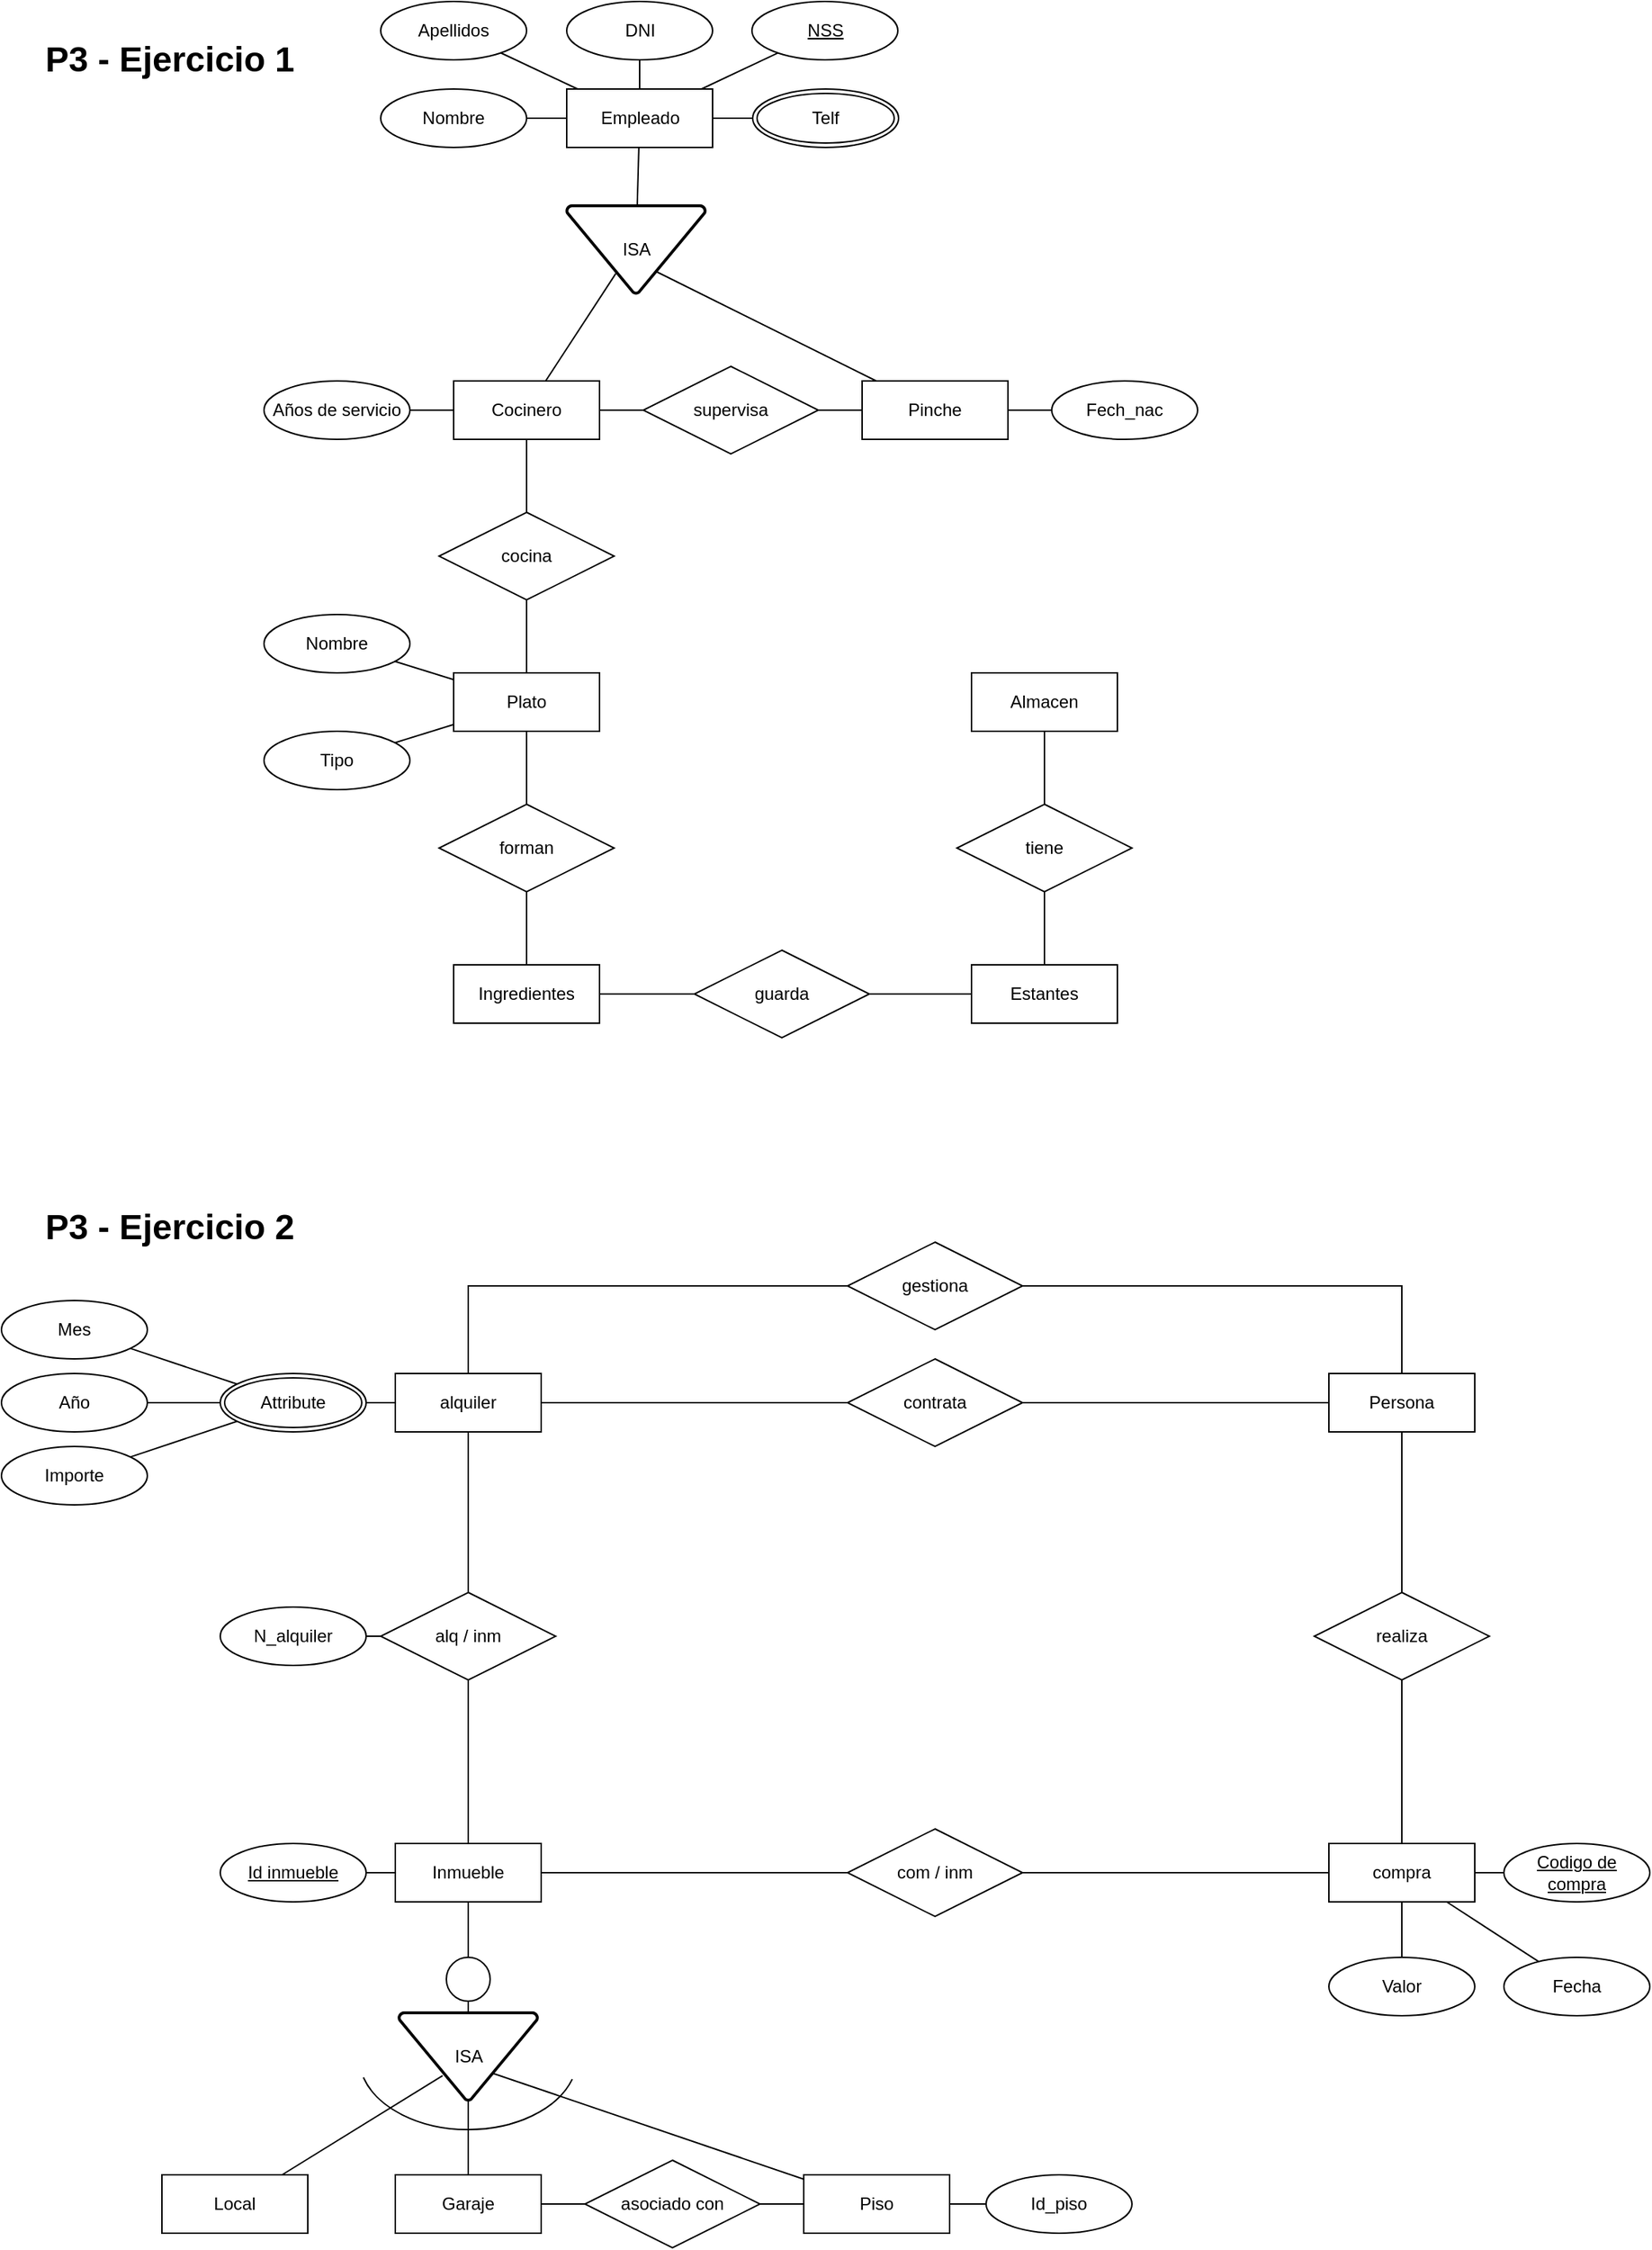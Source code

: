<mxfile version="22.0.3" type="device">
  <diagram name="Página-1" id="TORAN7Tez8-_v-4WbiWr">
    <mxGraphModel dx="1381" dy="872" grid="1" gridSize="10" guides="1" tooltips="1" connect="1" arrows="1" fold="1" page="1" pageScale="1" pageWidth="1169" pageHeight="827" math="0" shadow="0">
      <root>
        <mxCell id="0" />
        <mxCell id="1" parent="0" />
        <mxCell id="HwIQE1jN6itCA7NaICgB-1" value="Empleado" style="whiteSpace=wrap;html=1;align=center;" vertex="1" parent="1">
          <mxGeometry x="407.5" y="80" width="100" height="40" as="geometry" />
        </mxCell>
        <mxCell id="HwIQE1jN6itCA7NaICgB-2" value="ISA" style="strokeWidth=2;html=1;shape=mxgraph.flowchart.merge_or_storage;whiteSpace=wrap;" vertex="1" parent="1">
          <mxGeometry x="407.5" y="160" width="95" height="60" as="geometry" />
        </mxCell>
        <mxCell id="HwIQE1jN6itCA7NaICgB-3" value="Cocinero" style="whiteSpace=wrap;html=1;align=center;" vertex="1" parent="1">
          <mxGeometry x="330" y="280" width="100" height="40" as="geometry" />
        </mxCell>
        <mxCell id="HwIQE1jN6itCA7NaICgB-4" value="Pinche" style="whiteSpace=wrap;html=1;align=center;" vertex="1" parent="1">
          <mxGeometry x="610" y="280" width="100" height="40" as="geometry" />
        </mxCell>
        <mxCell id="HwIQE1jN6itCA7NaICgB-5" value="" style="endArrow=none;html=1;rounded=0;entryX=0.354;entryY=0.774;entryDx=0;entryDy=0;entryPerimeter=0;" edge="1" parent="1" source="HwIQE1jN6itCA7NaICgB-3" target="HwIQE1jN6itCA7NaICgB-2">
          <mxGeometry relative="1" as="geometry">
            <mxPoint x="470" y="410" as="sourcePoint" />
            <mxPoint x="630" y="410" as="targetPoint" />
          </mxGeometry>
        </mxCell>
        <mxCell id="HwIQE1jN6itCA7NaICgB-6" value="" style="endArrow=none;html=1;rounded=0;entryX=0.642;entryY=0.748;entryDx=0;entryDy=0;entryPerimeter=0;" edge="1" parent="1" source="HwIQE1jN6itCA7NaICgB-4" target="HwIQE1jN6itCA7NaICgB-2">
          <mxGeometry relative="1" as="geometry">
            <mxPoint x="420" y="280" as="sourcePoint" />
            <mxPoint x="540" y="220" as="targetPoint" />
            <Array as="points" />
          </mxGeometry>
        </mxCell>
        <mxCell id="HwIQE1jN6itCA7NaICgB-7" value="" style="endArrow=none;html=1;rounded=0;" edge="1" parent="1" source="HwIQE1jN6itCA7NaICgB-2" target="HwIQE1jN6itCA7NaICgB-1">
          <mxGeometry relative="1" as="geometry">
            <mxPoint x="440" y="200" as="sourcePoint" />
            <mxPoint x="600" y="200" as="targetPoint" />
          </mxGeometry>
        </mxCell>
        <mxCell id="HwIQE1jN6itCA7NaICgB-8" value="Almacen" style="whiteSpace=wrap;html=1;align=center;" vertex="1" parent="1">
          <mxGeometry x="685" y="480" width="100" height="40" as="geometry" />
        </mxCell>
        <mxCell id="HwIQE1jN6itCA7NaICgB-9" value="Estantes" style="whiteSpace=wrap;html=1;align=center;" vertex="1" parent="1">
          <mxGeometry x="685" y="680" width="100" height="40" as="geometry" />
        </mxCell>
        <mxCell id="HwIQE1jN6itCA7NaICgB-10" value="Ingredientes" style="whiteSpace=wrap;html=1;align=center;" vertex="1" parent="1">
          <mxGeometry x="330" y="680" width="100" height="40" as="geometry" />
        </mxCell>
        <mxCell id="HwIQE1jN6itCA7NaICgB-11" value="tiene" style="shape=rhombus;perimeter=rhombusPerimeter;whiteSpace=wrap;html=1;align=center;" vertex="1" parent="1">
          <mxGeometry x="675" y="570" width="120" height="60" as="geometry" />
        </mxCell>
        <mxCell id="HwIQE1jN6itCA7NaICgB-12" value="guarda" style="shape=rhombus;perimeter=rhombusPerimeter;whiteSpace=wrap;html=1;align=center;" vertex="1" parent="1">
          <mxGeometry x="495" y="670" width="120" height="60" as="geometry" />
        </mxCell>
        <mxCell id="HwIQE1jN6itCA7NaICgB-13" value="forman" style="shape=rhombus;perimeter=rhombusPerimeter;whiteSpace=wrap;html=1;align=center;" vertex="1" parent="1">
          <mxGeometry x="320" y="570" width="120" height="60" as="geometry" />
        </mxCell>
        <mxCell id="HwIQE1jN6itCA7NaICgB-14" value="Plato" style="whiteSpace=wrap;html=1;align=center;" vertex="1" parent="1">
          <mxGeometry x="330" y="480" width="100" height="40" as="geometry" />
        </mxCell>
        <mxCell id="HwIQE1jN6itCA7NaICgB-15" value="cocina" style="shape=rhombus;perimeter=rhombusPerimeter;whiteSpace=wrap;html=1;align=center;" vertex="1" parent="1">
          <mxGeometry x="320" y="370" width="120" height="60" as="geometry" />
        </mxCell>
        <mxCell id="HwIQE1jN6itCA7NaICgB-16" value="" style="endArrow=none;html=1;rounded=0;" edge="1" parent="1" source="HwIQE1jN6itCA7NaICgB-3" target="HwIQE1jN6itCA7NaICgB-15">
          <mxGeometry relative="1" as="geometry">
            <mxPoint x="150" y="310" as="sourcePoint" />
            <mxPoint x="310" y="310" as="targetPoint" />
          </mxGeometry>
        </mxCell>
        <mxCell id="HwIQE1jN6itCA7NaICgB-17" value="" style="endArrow=none;html=1;rounded=0;" edge="1" parent="1" source="HwIQE1jN6itCA7NaICgB-15" target="HwIQE1jN6itCA7NaICgB-14">
          <mxGeometry relative="1" as="geometry">
            <mxPoint x="150" y="308" as="sourcePoint" />
            <mxPoint x="310" y="308" as="targetPoint" />
          </mxGeometry>
        </mxCell>
        <mxCell id="HwIQE1jN6itCA7NaICgB-19" value="supervisa" style="shape=rhombus;perimeter=rhombusPerimeter;whiteSpace=wrap;html=1;align=center;" vertex="1" parent="1">
          <mxGeometry x="460" y="270" width="120" height="60" as="geometry" />
        </mxCell>
        <mxCell id="HwIQE1jN6itCA7NaICgB-20" value="" style="endArrow=none;html=1;rounded=0;" edge="1" parent="1" source="HwIQE1jN6itCA7NaICgB-3" target="HwIQE1jN6itCA7NaICgB-19">
          <mxGeometry relative="1" as="geometry">
            <mxPoint x="180" y="210" as="sourcePoint" />
            <mxPoint x="340" y="210" as="targetPoint" />
          </mxGeometry>
        </mxCell>
        <mxCell id="HwIQE1jN6itCA7NaICgB-21" value="" style="endArrow=none;html=1;rounded=0;" edge="1" parent="1" source="HwIQE1jN6itCA7NaICgB-4" target="HwIQE1jN6itCA7NaICgB-19">
          <mxGeometry relative="1" as="geometry">
            <mxPoint x="180" y="210" as="sourcePoint" />
            <mxPoint x="340" y="210" as="targetPoint" />
          </mxGeometry>
        </mxCell>
        <mxCell id="HwIQE1jN6itCA7NaICgB-22" value="" style="endArrow=none;html=1;rounded=0;" edge="1" parent="1" source="HwIQE1jN6itCA7NaICgB-14" target="HwIQE1jN6itCA7NaICgB-13">
          <mxGeometry relative="1" as="geometry">
            <mxPoint x="375" y="290" as="sourcePoint" />
            <mxPoint x="535" y="290" as="targetPoint" />
          </mxGeometry>
        </mxCell>
        <mxCell id="HwIQE1jN6itCA7NaICgB-23" value="" style="endArrow=none;html=1;rounded=0;" edge="1" parent="1" source="HwIQE1jN6itCA7NaICgB-10" target="HwIQE1jN6itCA7NaICgB-13">
          <mxGeometry relative="1" as="geometry">
            <mxPoint x="375" y="290" as="sourcePoint" />
            <mxPoint x="535" y="290" as="targetPoint" />
          </mxGeometry>
        </mxCell>
        <mxCell id="HwIQE1jN6itCA7NaICgB-24" value="" style="endArrow=none;html=1;rounded=0;" edge="1" parent="1" source="HwIQE1jN6itCA7NaICgB-10" target="HwIQE1jN6itCA7NaICgB-12">
          <mxGeometry relative="1" as="geometry">
            <mxPoint x="545" y="500" as="sourcePoint" />
            <mxPoint x="705" y="500" as="targetPoint" />
          </mxGeometry>
        </mxCell>
        <mxCell id="HwIQE1jN6itCA7NaICgB-25" value="" style="endArrow=none;html=1;rounded=0;" edge="1" parent="1" source="HwIQE1jN6itCA7NaICgB-12" target="HwIQE1jN6itCA7NaICgB-9">
          <mxGeometry relative="1" as="geometry">
            <mxPoint x="545" y="500" as="sourcePoint" />
            <mxPoint x="705" y="500" as="targetPoint" />
          </mxGeometry>
        </mxCell>
        <mxCell id="HwIQE1jN6itCA7NaICgB-26" value="" style="endArrow=none;html=1;rounded=0;" edge="1" parent="1" source="HwIQE1jN6itCA7NaICgB-9" target="HwIQE1jN6itCA7NaICgB-11">
          <mxGeometry relative="1" as="geometry">
            <mxPoint x="545" y="500" as="sourcePoint" />
            <mxPoint x="705" y="500" as="targetPoint" />
          </mxGeometry>
        </mxCell>
        <mxCell id="HwIQE1jN6itCA7NaICgB-27" value="" style="endArrow=none;html=1;rounded=0;" edge="1" parent="1" source="HwIQE1jN6itCA7NaICgB-11" target="HwIQE1jN6itCA7NaICgB-8">
          <mxGeometry relative="1" as="geometry">
            <mxPoint x="545" y="500" as="sourcePoint" />
            <mxPoint x="705" y="500" as="targetPoint" />
          </mxGeometry>
        </mxCell>
        <mxCell id="HwIQE1jN6itCA7NaICgB-28" value="Apellidos" style="ellipse;whiteSpace=wrap;html=1;align=center;" vertex="1" parent="1">
          <mxGeometry x="280" y="20" width="100" height="40" as="geometry" />
        </mxCell>
        <mxCell id="HwIQE1jN6itCA7NaICgB-29" value="Nombre" style="ellipse;whiteSpace=wrap;html=1;align=center;" vertex="1" parent="1">
          <mxGeometry x="280" y="80" width="100" height="40" as="geometry" />
        </mxCell>
        <mxCell id="HwIQE1jN6itCA7NaICgB-30" value="DNI" style="ellipse;whiteSpace=wrap;html=1;align=center;" vertex="1" parent="1">
          <mxGeometry x="407.5" y="20" width="100" height="40" as="geometry" />
        </mxCell>
        <mxCell id="HwIQE1jN6itCA7NaICgB-31" value="NSS" style="ellipse;whiteSpace=wrap;html=1;align=center;fontStyle=4;" vertex="1" parent="1">
          <mxGeometry x="534.5" y="20" width="100" height="40" as="geometry" />
        </mxCell>
        <mxCell id="HwIQE1jN6itCA7NaICgB-32" value="Telf" style="ellipse;shape=doubleEllipse;margin=3;whiteSpace=wrap;html=1;align=center;" vertex="1" parent="1">
          <mxGeometry x="535" y="80" width="100" height="40" as="geometry" />
        </mxCell>
        <mxCell id="HwIQE1jN6itCA7NaICgB-33" value="" style="endArrow=none;html=1;rounded=0;" edge="1" parent="1" source="HwIQE1jN6itCA7NaICgB-32" target="HwIQE1jN6itCA7NaICgB-1">
          <mxGeometry relative="1" as="geometry">
            <mxPoint x="600" y="270" as="sourcePoint" />
            <mxPoint x="760" y="270" as="targetPoint" />
          </mxGeometry>
        </mxCell>
        <mxCell id="HwIQE1jN6itCA7NaICgB-34" value="" style="endArrow=none;html=1;rounded=0;" edge="1" parent="1" source="HwIQE1jN6itCA7NaICgB-1" target="HwIQE1jN6itCA7NaICgB-31">
          <mxGeometry relative="1" as="geometry">
            <mxPoint x="600" y="270" as="sourcePoint" />
            <mxPoint x="760" y="270" as="targetPoint" />
          </mxGeometry>
        </mxCell>
        <mxCell id="HwIQE1jN6itCA7NaICgB-35" value="" style="endArrow=none;html=1;rounded=0;" edge="1" parent="1" source="HwIQE1jN6itCA7NaICgB-30" target="HwIQE1jN6itCA7NaICgB-1">
          <mxGeometry relative="1" as="geometry">
            <mxPoint x="600" y="270" as="sourcePoint" />
            <mxPoint x="760" y="270" as="targetPoint" />
          </mxGeometry>
        </mxCell>
        <mxCell id="HwIQE1jN6itCA7NaICgB-36" value="" style="endArrow=none;html=1;rounded=0;" edge="1" parent="1" source="HwIQE1jN6itCA7NaICgB-29" target="HwIQE1jN6itCA7NaICgB-1">
          <mxGeometry relative="1" as="geometry">
            <mxPoint x="600" y="270" as="sourcePoint" />
            <mxPoint x="760" y="270" as="targetPoint" />
          </mxGeometry>
        </mxCell>
        <mxCell id="HwIQE1jN6itCA7NaICgB-37" value="" style="endArrow=none;html=1;rounded=0;" edge="1" parent="1" source="HwIQE1jN6itCA7NaICgB-28" target="HwIQE1jN6itCA7NaICgB-1">
          <mxGeometry relative="1" as="geometry">
            <mxPoint x="600" y="270" as="sourcePoint" />
            <mxPoint x="760" y="270" as="targetPoint" />
          </mxGeometry>
        </mxCell>
        <mxCell id="HwIQE1jN6itCA7NaICgB-38" value="Fech_nac" style="ellipse;whiteSpace=wrap;html=1;align=center;" vertex="1" parent="1">
          <mxGeometry x="740" y="280" width="100" height="40" as="geometry" />
        </mxCell>
        <mxCell id="HwIQE1jN6itCA7NaICgB-39" value="" style="endArrow=none;html=1;rounded=0;" edge="1" parent="1" source="HwIQE1jN6itCA7NaICgB-4" target="HwIQE1jN6itCA7NaICgB-38">
          <mxGeometry relative="1" as="geometry">
            <mxPoint x="580" y="410" as="sourcePoint" />
            <mxPoint x="740" y="410" as="targetPoint" />
          </mxGeometry>
        </mxCell>
        <mxCell id="HwIQE1jN6itCA7NaICgB-40" value="Años de servicio" style="ellipse;whiteSpace=wrap;html=1;align=center;" vertex="1" parent="1">
          <mxGeometry x="200" y="280" width="100" height="40" as="geometry" />
        </mxCell>
        <mxCell id="HwIQE1jN6itCA7NaICgB-41" value="" style="endArrow=none;html=1;rounded=0;" edge="1" parent="1" source="HwIQE1jN6itCA7NaICgB-40" target="HwIQE1jN6itCA7NaICgB-3">
          <mxGeometry relative="1" as="geometry">
            <mxPoint x="580" y="410" as="sourcePoint" />
            <mxPoint x="740" y="410" as="targetPoint" />
          </mxGeometry>
        </mxCell>
        <mxCell id="HwIQE1jN6itCA7NaICgB-43" value="P3 - Ejercicio 1" style="text;strokeColor=none;fillColor=none;html=1;fontSize=24;fontStyle=1;verticalAlign=middle;align=center;" vertex="1" parent="1">
          <mxGeometry x="30" y="20" width="210" height="80" as="geometry" />
        </mxCell>
        <mxCell id="HwIQE1jN6itCA7NaICgB-50" value="Persona" style="whiteSpace=wrap;html=1;align=center;" vertex="1" parent="1">
          <mxGeometry x="930" y="960" width="100" height="40" as="geometry" />
        </mxCell>
        <mxCell id="HwIQE1jN6itCA7NaICgB-56" value="Nombre" style="ellipse;whiteSpace=wrap;html=1;align=center;" vertex="1" parent="1">
          <mxGeometry x="200" y="440" width="100" height="40" as="geometry" />
        </mxCell>
        <mxCell id="HwIQE1jN6itCA7NaICgB-57" value="Tipo" style="ellipse;whiteSpace=wrap;html=1;align=center;" vertex="1" parent="1">
          <mxGeometry x="200" y="520" width="100" height="40" as="geometry" />
        </mxCell>
        <mxCell id="HwIQE1jN6itCA7NaICgB-58" value="" style="endArrow=none;html=1;rounded=0;" edge="1" parent="1" source="HwIQE1jN6itCA7NaICgB-57" target="HwIQE1jN6itCA7NaICgB-14">
          <mxGeometry relative="1" as="geometry">
            <mxPoint x="550" y="380" as="sourcePoint" />
            <mxPoint x="710" y="380" as="targetPoint" />
          </mxGeometry>
        </mxCell>
        <mxCell id="HwIQE1jN6itCA7NaICgB-59" value="" style="endArrow=none;html=1;rounded=0;" edge="1" parent="1" source="HwIQE1jN6itCA7NaICgB-56" target="HwIQE1jN6itCA7NaICgB-14">
          <mxGeometry relative="1" as="geometry">
            <mxPoint x="550" y="380" as="sourcePoint" />
            <mxPoint x="710" y="380" as="targetPoint" />
          </mxGeometry>
        </mxCell>
        <mxCell id="HwIQE1jN6itCA7NaICgB-60" value="Inmueble" style="whiteSpace=wrap;html=1;align=center;" vertex="1" parent="1">
          <mxGeometry x="290" y="1282" width="100" height="40" as="geometry" />
        </mxCell>
        <mxCell id="HwIQE1jN6itCA7NaICgB-64" value="&lt;p style=&quot;line-height: 120%;&quot;&gt;ISA&lt;/p&gt;" style="strokeWidth=2;html=1;shape=mxgraph.flowchart.merge_or_storage;whiteSpace=wrap;" vertex="1" parent="1">
          <mxGeometry x="292.5" y="1398" width="95" height="60" as="geometry" />
        </mxCell>
        <mxCell id="HwIQE1jN6itCA7NaICgB-65" value="Local" style="whiteSpace=wrap;html=1;align=center;" vertex="1" parent="1">
          <mxGeometry x="130" y="1509" width="100" height="40" as="geometry" />
        </mxCell>
        <mxCell id="HwIQE1jN6itCA7NaICgB-66" value="Garaje" style="whiteSpace=wrap;html=1;align=center;" vertex="1" parent="1">
          <mxGeometry x="290" y="1509" width="100" height="40" as="geometry" />
        </mxCell>
        <mxCell id="HwIQE1jN6itCA7NaICgB-67" value="Piso" style="whiteSpace=wrap;html=1;align=center;" vertex="1" parent="1">
          <mxGeometry x="570" y="1509" width="100" height="40" as="geometry" />
        </mxCell>
        <mxCell id="HwIQE1jN6itCA7NaICgB-68" value="" style="endArrow=none;html=1;rounded=0;" edge="1" parent="1" source="HwIQE1jN6itCA7NaICgB-127" target="HwIQE1jN6itCA7NaICgB-60">
          <mxGeometry relative="1" as="geometry">
            <mxPoint x="540" y="1181" as="sourcePoint" />
            <mxPoint x="700" y="1181" as="targetPoint" />
          </mxGeometry>
        </mxCell>
        <mxCell id="HwIQE1jN6itCA7NaICgB-69" value="" style="endArrow=none;html=1;rounded=0;" edge="1" parent="1" source="HwIQE1jN6itCA7NaICgB-66" target="HwIQE1jN6itCA7NaICgB-64">
          <mxGeometry relative="1" as="geometry">
            <mxPoint x="540" y="1209" as="sourcePoint" />
            <mxPoint x="700" y="1209" as="targetPoint" />
          </mxGeometry>
        </mxCell>
        <mxCell id="HwIQE1jN6itCA7NaICgB-70" value="" style="endArrow=none;html=1;rounded=0;entryX=0.315;entryY=0.717;entryDx=0;entryDy=0;entryPerimeter=0;" edge="1" parent="1" source="HwIQE1jN6itCA7NaICgB-65" target="HwIQE1jN6itCA7NaICgB-64">
          <mxGeometry relative="1" as="geometry">
            <mxPoint x="540" y="1209" as="sourcePoint" />
            <mxPoint x="700" y="1209" as="targetPoint" />
          </mxGeometry>
        </mxCell>
        <mxCell id="HwIQE1jN6itCA7NaICgB-71" value="" style="endArrow=none;html=1;rounded=0;exitX=0.671;exitY=0.687;exitDx=0;exitDy=0;exitPerimeter=0;" edge="1" parent="1" source="HwIQE1jN6itCA7NaICgB-64" target="HwIQE1jN6itCA7NaICgB-67">
          <mxGeometry relative="1" as="geometry">
            <mxPoint x="540" y="1209" as="sourcePoint" />
            <mxPoint x="700" y="1209" as="targetPoint" />
          </mxGeometry>
        </mxCell>
        <mxCell id="HwIQE1jN6itCA7NaICgB-72" value="contrata" style="shape=rhombus;perimeter=rhombusPerimeter;whiteSpace=wrap;html=1;align=center;" vertex="1" parent="1">
          <mxGeometry x="600" y="950" width="120" height="60" as="geometry" />
        </mxCell>
        <mxCell id="HwIQE1jN6itCA7NaICgB-73" value="" style="endArrow=none;html=1;rounded=0;exitX=1;exitY=0.5;exitDx=0;exitDy=0;" edge="1" parent="1" source="HwIQE1jN6itCA7NaICgB-72" target="HwIQE1jN6itCA7NaICgB-50">
          <mxGeometry relative="1" as="geometry">
            <mxPoint x="460" y="1130" as="sourcePoint" />
            <mxPoint x="620" y="1130" as="targetPoint" />
            <Array as="points" />
          </mxGeometry>
        </mxCell>
        <mxCell id="HwIQE1jN6itCA7NaICgB-79" value="asociado con" style="shape=rhombus;perimeter=rhombusPerimeter;whiteSpace=wrap;html=1;align=center;" vertex="1" parent="1">
          <mxGeometry x="420" y="1499" width="120" height="60" as="geometry" />
        </mxCell>
        <mxCell id="HwIQE1jN6itCA7NaICgB-83" value="" style="endArrow=none;html=1;rounded=0;" edge="1" parent="1" source="HwIQE1jN6itCA7NaICgB-66" target="HwIQE1jN6itCA7NaICgB-79">
          <mxGeometry relative="1" as="geometry">
            <mxPoint x="430" y="1579" as="sourcePoint" />
            <mxPoint x="590" y="1579" as="targetPoint" />
          </mxGeometry>
        </mxCell>
        <mxCell id="HwIQE1jN6itCA7NaICgB-84" value="" style="endArrow=none;html=1;rounded=0;" edge="1" parent="1" source="HwIQE1jN6itCA7NaICgB-67" target="HwIQE1jN6itCA7NaICgB-79">
          <mxGeometry relative="1" as="geometry">
            <mxPoint x="430" y="1579" as="sourcePoint" />
            <mxPoint x="590" y="1579" as="targetPoint" />
          </mxGeometry>
        </mxCell>
        <mxCell id="HwIQE1jN6itCA7NaICgB-90" value="" style="endArrow=none;html=1;rounded=0;" edge="1" parent="1" source="HwIQE1jN6itCA7NaICgB-143" target="HwIQE1jN6itCA7NaICgB-134">
          <mxGeometry relative="1" as="geometry">
            <mxPoint x="176.785" y="967.103" as="sourcePoint" />
            <mxPoint x="598.067" y="975.39" as="targetPoint" />
          </mxGeometry>
        </mxCell>
        <mxCell id="HwIQE1jN6itCA7NaICgB-91" value="" style="endArrow=none;html=1;rounded=0;" edge="1" parent="1" source="HwIQE1jN6itCA7NaICgB-143" target="HwIQE1jN6itCA7NaICgB-135">
          <mxGeometry relative="1" as="geometry">
            <mxPoint x="176.785" y="992.897" as="sourcePoint" />
            <mxPoint x="504.22" y="1030" as="targetPoint" />
          </mxGeometry>
        </mxCell>
        <mxCell id="HwIQE1jN6itCA7NaICgB-92" value="" style="endArrow=none;html=1;rounded=0;" edge="1" parent="1" source="HwIQE1jN6itCA7NaICgB-133" target="HwIQE1jN6itCA7NaICgB-143">
          <mxGeometry relative="1" as="geometry">
            <mxPoint x="420.739" y="975.774" as="sourcePoint" />
            <mxPoint x="165" y="980" as="targetPoint" />
          </mxGeometry>
        </mxCell>
        <mxCell id="HwIQE1jN6itCA7NaICgB-97" value="N_alquiler" style="ellipse;whiteSpace=wrap;html=1;align=center;" vertex="1" parent="1">
          <mxGeometry x="170" y="1120" width="100" height="40" as="geometry" />
        </mxCell>
        <mxCell id="HwIQE1jN6itCA7NaICgB-98" value="" style="endArrow=none;html=1;rounded=0;" edge="1" parent="1" source="HwIQE1jN6itCA7NaICgB-112" target="HwIQE1jN6itCA7NaICgB-97">
          <mxGeometry relative="1" as="geometry">
            <mxPoint x="400" y="1150" as="sourcePoint" />
            <mxPoint x="560" y="1150" as="targetPoint" />
            <Array as="points" />
          </mxGeometry>
        </mxCell>
        <mxCell id="HwIQE1jN6itCA7NaICgB-99" value="Fecha" style="ellipse;whiteSpace=wrap;html=1;align=center;" vertex="1" parent="1">
          <mxGeometry x="1050" y="1360" width="100" height="40" as="geometry" />
        </mxCell>
        <mxCell id="HwIQE1jN6itCA7NaICgB-100" value="Valor" style="ellipse;whiteSpace=wrap;html=1;align=center;" vertex="1" parent="1">
          <mxGeometry x="930" y="1360" width="100" height="40" as="geometry" />
        </mxCell>
        <mxCell id="HwIQE1jN6itCA7NaICgB-104" value="Codigo de compra" style="ellipse;whiteSpace=wrap;html=1;align=center;fontStyle=4;" vertex="1" parent="1">
          <mxGeometry x="1050" y="1282" width="100" height="40" as="geometry" />
        </mxCell>
        <mxCell id="HwIQE1jN6itCA7NaICgB-105" value="Id inmueble" style="ellipse;whiteSpace=wrap;html=1;align=center;fontStyle=4;" vertex="1" parent="1">
          <mxGeometry x="170" y="1282" width="100" height="40" as="geometry" />
        </mxCell>
        <mxCell id="HwIQE1jN6itCA7NaICgB-106" value="" style="endArrow=none;html=1;rounded=0;" edge="1" parent="1" source="HwIQE1jN6itCA7NaICgB-105" target="HwIQE1jN6itCA7NaICgB-60">
          <mxGeometry relative="1" as="geometry">
            <mxPoint x="480" y="1341" as="sourcePoint" />
            <mxPoint x="640" y="1341" as="targetPoint" />
          </mxGeometry>
        </mxCell>
        <mxCell id="HwIQE1jN6itCA7NaICgB-109" value="Id_piso" style="ellipse;whiteSpace=wrap;html=1;align=center;" vertex="1" parent="1">
          <mxGeometry x="695" y="1509" width="100" height="40" as="geometry" />
        </mxCell>
        <mxCell id="HwIQE1jN6itCA7NaICgB-110" value="" style="endArrow=none;html=1;rounded=0;" edge="1" parent="1" source="HwIQE1jN6itCA7NaICgB-67" target="HwIQE1jN6itCA7NaICgB-109">
          <mxGeometry relative="1" as="geometry">
            <mxPoint x="480" y="1369" as="sourcePoint" />
            <mxPoint x="640" y="1369" as="targetPoint" />
          </mxGeometry>
        </mxCell>
        <mxCell id="HwIQE1jN6itCA7NaICgB-111" value="alquiler" style="whiteSpace=wrap;html=1;align=center;" vertex="1" parent="1">
          <mxGeometry x="290" y="960" width="100" height="40" as="geometry" />
        </mxCell>
        <mxCell id="HwIQE1jN6itCA7NaICgB-112" value="alq / inm" style="shape=rhombus;perimeter=rhombusPerimeter;whiteSpace=wrap;html=1;align=center;" vertex="1" parent="1">
          <mxGeometry x="280" y="1110" width="120" height="60" as="geometry" />
        </mxCell>
        <mxCell id="HwIQE1jN6itCA7NaICgB-113" value="com / inm" style="shape=rhombus;perimeter=rhombusPerimeter;whiteSpace=wrap;html=1;align=center;" vertex="1" parent="1">
          <mxGeometry x="600" y="1272" width="120" height="60" as="geometry" />
        </mxCell>
        <mxCell id="HwIQE1jN6itCA7NaICgB-114" value="compra" style="whiteSpace=wrap;html=1;align=center;" vertex="1" parent="1">
          <mxGeometry x="930" y="1282" width="100" height="40" as="geometry" />
        </mxCell>
        <mxCell id="HwIQE1jN6itCA7NaICgB-115" value="" style="endArrow=none;html=1;rounded=0;" edge="1" parent="1" source="HwIQE1jN6itCA7NaICgB-111" target="HwIQE1jN6itCA7NaICgB-72">
          <mxGeometry relative="1" as="geometry">
            <mxPoint x="500" y="1310" as="sourcePoint" />
            <mxPoint x="660" y="1310" as="targetPoint" />
          </mxGeometry>
        </mxCell>
        <mxCell id="HwIQE1jN6itCA7NaICgB-116" value="realiza" style="shape=rhombus;perimeter=rhombusPerimeter;whiteSpace=wrap;html=1;align=center;" vertex="1" parent="1">
          <mxGeometry x="920" y="1110" width="120" height="60" as="geometry" />
        </mxCell>
        <mxCell id="HwIQE1jN6itCA7NaICgB-117" value="" style="endArrow=none;html=1;rounded=0;" edge="1" parent="1" source="HwIQE1jN6itCA7NaICgB-114" target="HwIQE1jN6itCA7NaICgB-116">
          <mxGeometry relative="1" as="geometry">
            <mxPoint x="500" y="1310" as="sourcePoint" />
            <mxPoint x="660" y="1310" as="targetPoint" />
          </mxGeometry>
        </mxCell>
        <mxCell id="HwIQE1jN6itCA7NaICgB-118" value="" style="endArrow=none;html=1;rounded=0;" edge="1" parent="1" source="HwIQE1jN6itCA7NaICgB-50" target="HwIQE1jN6itCA7NaICgB-116">
          <mxGeometry relative="1" as="geometry">
            <mxPoint x="500" y="1310" as="sourcePoint" />
            <mxPoint x="660" y="1310" as="targetPoint" />
          </mxGeometry>
        </mxCell>
        <mxCell id="HwIQE1jN6itCA7NaICgB-119" value="" style="endArrow=none;html=1;rounded=0;" edge="1" parent="1" source="HwIQE1jN6itCA7NaICgB-113" target="HwIQE1jN6itCA7NaICgB-114">
          <mxGeometry relative="1" as="geometry">
            <mxPoint x="500" y="1310" as="sourcePoint" />
            <mxPoint x="660" y="1310" as="targetPoint" />
          </mxGeometry>
        </mxCell>
        <mxCell id="HwIQE1jN6itCA7NaICgB-120" value="" style="endArrow=none;html=1;rounded=0;" edge="1" parent="1" source="HwIQE1jN6itCA7NaICgB-60" target="HwIQE1jN6itCA7NaICgB-113">
          <mxGeometry relative="1" as="geometry">
            <mxPoint x="500" y="1310" as="sourcePoint" />
            <mxPoint x="660" y="1310" as="targetPoint" />
          </mxGeometry>
        </mxCell>
        <mxCell id="HwIQE1jN6itCA7NaICgB-121" value="" style="endArrow=none;html=1;rounded=0;" edge="1" parent="1" source="HwIQE1jN6itCA7NaICgB-112" target="HwIQE1jN6itCA7NaICgB-60">
          <mxGeometry relative="1" as="geometry">
            <mxPoint x="500" y="1310" as="sourcePoint" />
            <mxPoint x="660" y="1310" as="targetPoint" />
          </mxGeometry>
        </mxCell>
        <mxCell id="HwIQE1jN6itCA7NaICgB-122" value="" style="endArrow=none;html=1;rounded=0;" edge="1" parent="1" source="HwIQE1jN6itCA7NaICgB-112" target="HwIQE1jN6itCA7NaICgB-111">
          <mxGeometry relative="1" as="geometry">
            <mxPoint x="500" y="1310" as="sourcePoint" />
            <mxPoint x="660" y="1310" as="targetPoint" />
          </mxGeometry>
        </mxCell>
        <mxCell id="HwIQE1jN6itCA7NaICgB-123" value="" style="endArrow=none;html=1;rounded=0;" edge="1" parent="1" source="HwIQE1jN6itCA7NaICgB-99" target="HwIQE1jN6itCA7NaICgB-114">
          <mxGeometry relative="1" as="geometry">
            <mxPoint x="500" y="1310" as="sourcePoint" />
            <mxPoint x="660" y="1310" as="targetPoint" />
          </mxGeometry>
        </mxCell>
        <mxCell id="HwIQE1jN6itCA7NaICgB-124" value="" style="endArrow=none;html=1;rounded=0;" edge="1" parent="1" source="HwIQE1jN6itCA7NaICgB-100" target="HwIQE1jN6itCA7NaICgB-114">
          <mxGeometry relative="1" as="geometry">
            <mxPoint x="500" y="1310" as="sourcePoint" />
            <mxPoint x="660" y="1310" as="targetPoint" />
          </mxGeometry>
        </mxCell>
        <mxCell id="HwIQE1jN6itCA7NaICgB-126" value="" style="endArrow=none;html=1;rounded=0;" edge="1" parent="1" source="HwIQE1jN6itCA7NaICgB-104" target="HwIQE1jN6itCA7NaICgB-114">
          <mxGeometry relative="1" as="geometry">
            <mxPoint x="500" y="1310" as="sourcePoint" />
            <mxPoint x="660" y="1310" as="targetPoint" />
          </mxGeometry>
        </mxCell>
        <mxCell id="HwIQE1jN6itCA7NaICgB-128" value="" style="endArrow=none;html=1;rounded=0;" edge="1" parent="1" source="HwIQE1jN6itCA7NaICgB-64" target="HwIQE1jN6itCA7NaICgB-127">
          <mxGeometry relative="1" as="geometry">
            <mxPoint x="340" y="1389" as="sourcePoint" />
            <mxPoint x="340" y="1350" as="targetPoint" />
          </mxGeometry>
        </mxCell>
        <mxCell id="HwIQE1jN6itCA7NaICgB-127" value="" style="ellipse;whiteSpace=wrap;html=1;aspect=fixed;" vertex="1" parent="1">
          <mxGeometry x="325" y="1360" width="30" height="30" as="geometry" />
        </mxCell>
        <mxCell id="HwIQE1jN6itCA7NaICgB-131" value="" style="verticalLabelPosition=bottom;verticalAlign=top;html=1;shape=mxgraph.basic.arc;startAngle=0.3;endAngle=0.704;" vertex="1" parent="1">
          <mxGeometry x="265" y="1378" width="150" height="100" as="geometry" />
        </mxCell>
        <mxCell id="HwIQE1jN6itCA7NaICgB-133" value="Año" style="ellipse;whiteSpace=wrap;html=1;align=center;" vertex="1" parent="1">
          <mxGeometry x="20" y="960" width="100" height="40" as="geometry" />
        </mxCell>
        <mxCell id="HwIQE1jN6itCA7NaICgB-134" value="Mes" style="ellipse;whiteSpace=wrap;html=1;align=center;" vertex="1" parent="1">
          <mxGeometry x="20" y="910" width="100" height="40" as="geometry" />
        </mxCell>
        <mxCell id="HwIQE1jN6itCA7NaICgB-135" value="Importe" style="ellipse;whiteSpace=wrap;html=1;align=center;" vertex="1" parent="1">
          <mxGeometry x="20" y="1010" width="100" height="40" as="geometry" />
        </mxCell>
        <mxCell id="HwIQE1jN6itCA7NaICgB-136" value="P3 - Ejercicio 2" style="text;strokeColor=none;fillColor=none;html=1;fontSize=24;fontStyle=1;verticalAlign=middle;align=center;" vertex="1" parent="1">
          <mxGeometry x="30" y="820" width="210" height="80" as="geometry" />
        </mxCell>
        <mxCell id="HwIQE1jN6itCA7NaICgB-137" value="" style="endArrow=none;html=1;rounded=0;" edge="1" parent="1" source="HwIQE1jN6itCA7NaICgB-111" target="HwIQE1jN6itCA7NaICgB-143">
          <mxGeometry relative="1" as="geometry">
            <mxPoint x="180" y="1170" as="sourcePoint" />
            <mxPoint x="265" y="980" as="targetPoint" />
          </mxGeometry>
        </mxCell>
        <mxCell id="HwIQE1jN6itCA7NaICgB-143" value="Attribute" style="ellipse;shape=doubleEllipse;margin=3;whiteSpace=wrap;html=1;align=center;" vertex="1" parent="1">
          <mxGeometry x="170" y="960" width="100" height="40" as="geometry" />
        </mxCell>
        <mxCell id="HwIQE1jN6itCA7NaICgB-144" value="gestiona" style="shape=rhombus;perimeter=rhombusPerimeter;whiteSpace=wrap;html=1;align=center;" vertex="1" parent="1">
          <mxGeometry x="600" y="870" width="120" height="60" as="geometry" />
        </mxCell>
        <mxCell id="HwIQE1jN6itCA7NaICgB-145" value="" style="endArrow=none;html=1;rounded=0;" edge="1" parent="1" source="HwIQE1jN6itCA7NaICgB-111" target="HwIQE1jN6itCA7NaICgB-144">
          <mxGeometry relative="1" as="geometry">
            <mxPoint x="510" y="1210" as="sourcePoint" />
            <mxPoint x="670" y="1210" as="targetPoint" />
            <Array as="points">
              <mxPoint x="340" y="900" />
            </Array>
          </mxGeometry>
        </mxCell>
        <mxCell id="HwIQE1jN6itCA7NaICgB-146" value="" style="endArrow=none;html=1;rounded=0;" edge="1" parent="1" source="HwIQE1jN6itCA7NaICgB-144" target="HwIQE1jN6itCA7NaICgB-50">
          <mxGeometry relative="1" as="geometry">
            <mxPoint x="510" y="1210" as="sourcePoint" />
            <mxPoint x="670" y="1210" as="targetPoint" />
            <Array as="points">
              <mxPoint x="980" y="900" />
            </Array>
          </mxGeometry>
        </mxCell>
      </root>
    </mxGraphModel>
  </diagram>
</mxfile>
